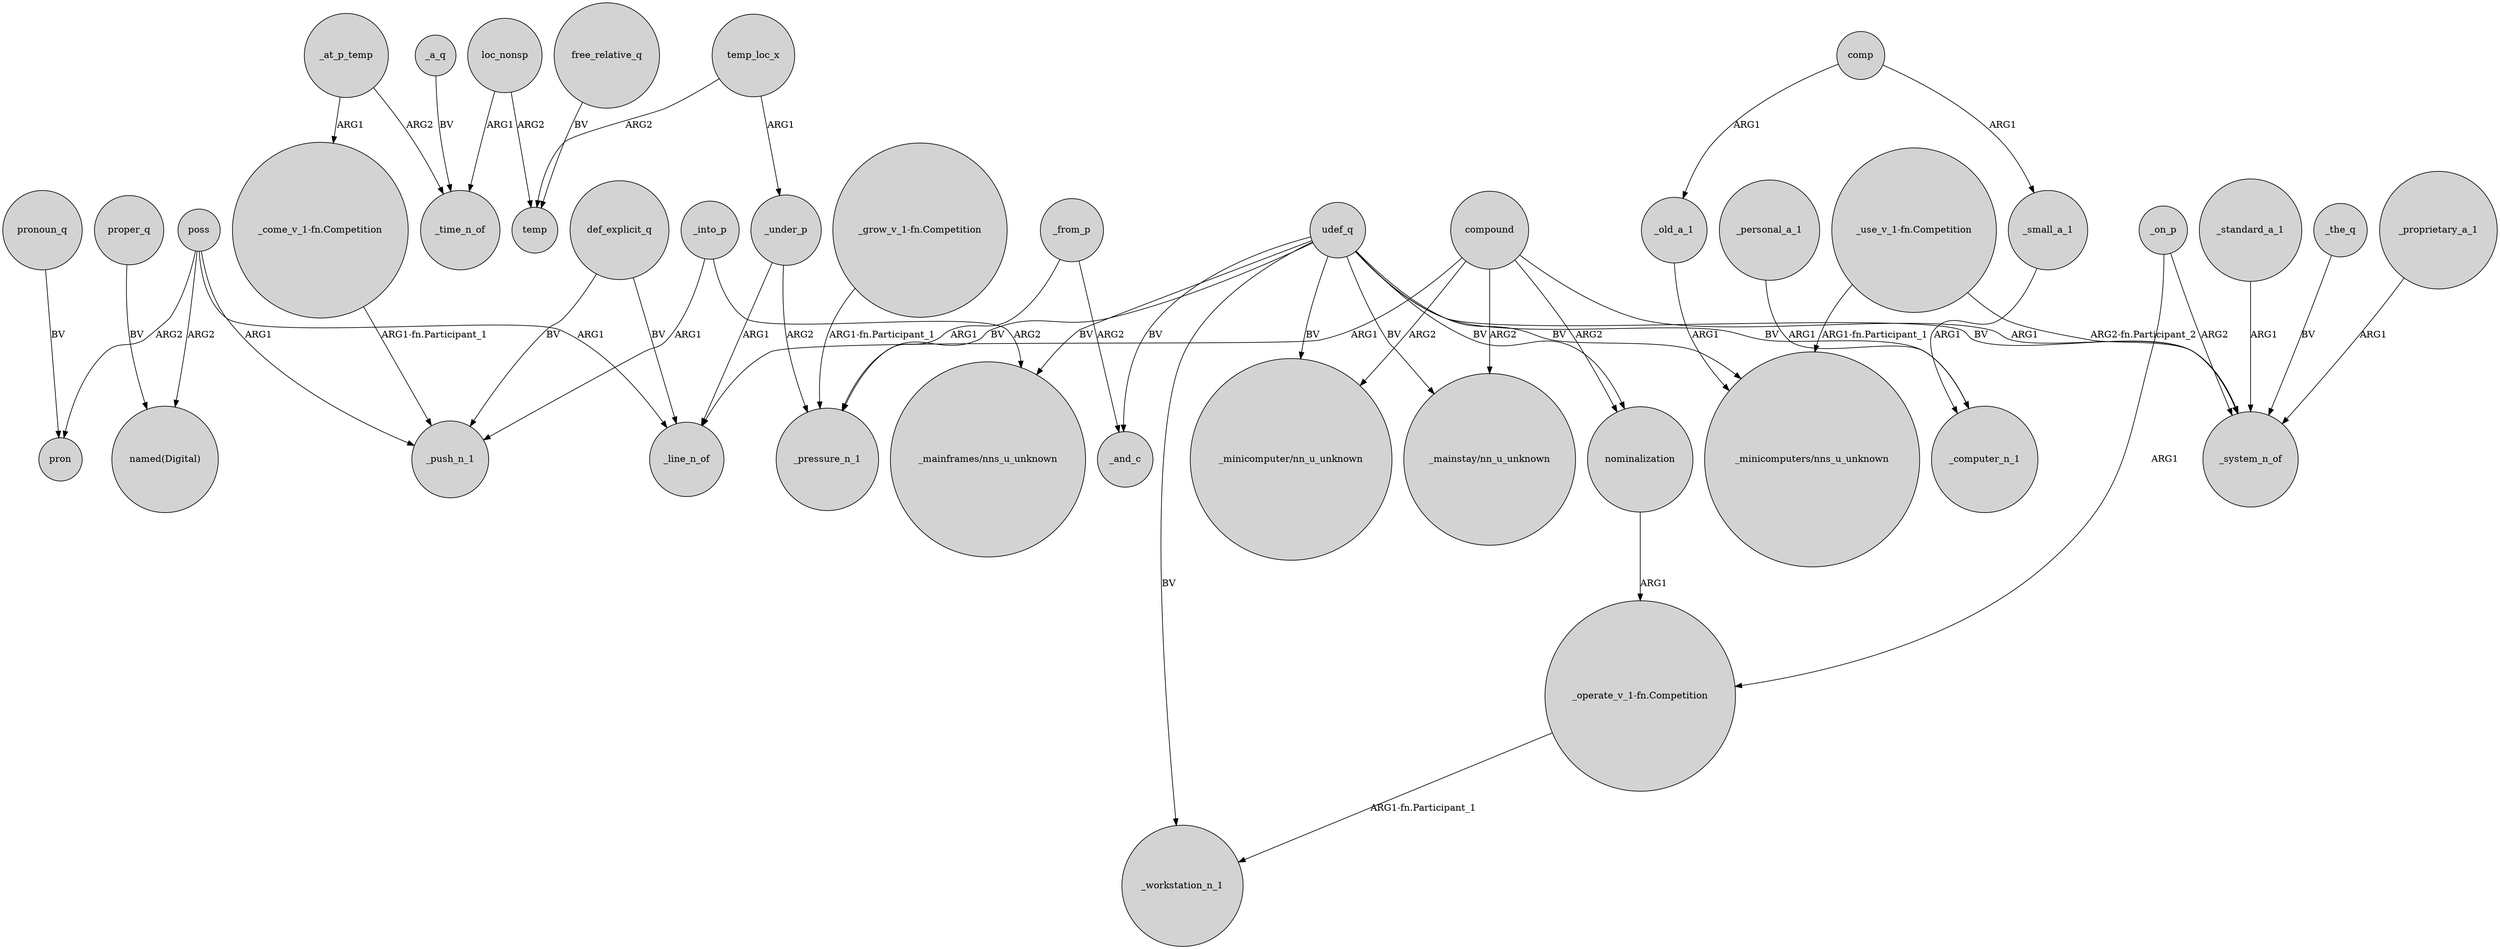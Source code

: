 digraph {
	node [shape=circle style=filled]
	compound -> _system_n_of [label=ARG1]
	"_come_v_1-fn.Competition" -> _push_n_1 [label="ARG1-fn.Participant_1"]
	def_explicit_q -> _line_n_of [label=BV]
	_into_p -> "_mainframes/nns_u_unknown" [label=ARG2]
	_old_a_1 -> "_minicomputers/nns_u_unknown" [label=ARG1]
	udef_q -> "_mainstay/nn_u_unknown" [label=BV]
	compound -> "_minicomputer/nn_u_unknown" [label=ARG2]
	"_use_v_1-fn.Competition" -> _system_n_of [label="ARG2-fn.Participant_2"]
	udef_q -> "_minicomputer/nn_u_unknown" [label=BV]
	temp_loc_x -> temp [label=ARG2]
	udef_q -> "_minicomputers/nns_u_unknown" [label=BV]
	udef_q -> nominalization [label=BV]
	_under_p -> _pressure_n_1 [label=ARG2]
	loc_nonsp -> _time_n_of [label=ARG1]
	_on_p -> _system_n_of [label=ARG2]
	_from_p -> _and_c [label=ARG2]
	_from_p -> _pressure_n_1 [label=ARG1]
	compound -> "_mainstay/nn_u_unknown" [label=ARG2]
	nominalization -> "_operate_v_1-fn.Competition" [label=ARG1]
	udef_q -> _and_c [label=BV]
	_the_q -> _system_n_of [label=BV]
	temp_loc_x -> _under_p [label=ARG1]
	udef_q -> _pressure_n_1 [label=BV]
	loc_nonsp -> temp [label=ARG2]
	compound -> nominalization [label=ARG2]
	proper_q -> "named(Digital)" [label=BV]
	_a_q -> _time_n_of [label=BV]
	pronoun_q -> pron [label=BV]
	compound -> _line_n_of [label=ARG1]
	poss -> pron [label=ARG2]
	"_operate_v_1-fn.Competition" -> _workstation_n_1 [label="ARG1-fn.Participant_1"]
	comp -> _small_a_1 [label=ARG1]
	_under_p -> _line_n_of [label=ARG1]
	"_use_v_1-fn.Competition" -> "_minicomputers/nns_u_unknown" [label="ARG1-fn.Participant_1"]
	_at_p_temp -> _time_n_of [label=ARG2]
	_proprietary_a_1 -> _system_n_of [label=ARG1]
	"_grow_v_1-fn.Competition" -> _pressure_n_1 [label="ARG1-fn.Participant_1"]
	comp -> _old_a_1 [label=ARG1]
	udef_q -> _computer_n_1 [label=BV]
	poss -> _line_n_of [label=ARG1]
	_small_a_1 -> _computer_n_1 [label=ARG1]
	_personal_a_1 -> _computer_n_1 [label=ARG1]
	poss -> "named(Digital)" [label=ARG2]
	udef_q -> "_mainframes/nns_u_unknown" [label=BV]
	def_explicit_q -> _push_n_1 [label=BV]
	udef_q -> _system_n_of [label=BV]
	free_relative_q -> temp [label=BV]
	_standard_a_1 -> _system_n_of [label=ARG1]
	_on_p -> "_operate_v_1-fn.Competition" [label=ARG1]
	udef_q -> _workstation_n_1 [label=BV]
	poss -> _push_n_1 [label=ARG1]
	_at_p_temp -> "_come_v_1-fn.Competition" [label=ARG1]
	_into_p -> _push_n_1 [label=ARG1]
}
